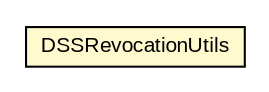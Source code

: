 #!/usr/local/bin/dot
#
# Class diagram 
# Generated by UMLGraph version R5_6-24-gf6e263 (http://www.umlgraph.org/)
#

digraph G {
	edge [fontname="arial",fontsize=10,labelfontname="arial",labelfontsize=10];
	node [fontname="arial",fontsize=10,shape=plaintext];
	nodesep=0.25;
	ranksep=0.5;
	// eu.europa.esig.dss.DSSRevocationUtils
	c300854 [label=<<table title="eu.europa.esig.dss.DSSRevocationUtils" border="0" cellborder="1" cellspacing="0" cellpadding="2" port="p" bgcolor="lemonChiffon" href="./DSSRevocationUtils.html">
		<tr><td><table border="0" cellspacing="0" cellpadding="1">
<tr><td align="center" balign="center"> DSSRevocationUtils </td></tr>
		</table></td></tr>
		</table>>, URL="./DSSRevocationUtils.html", fontname="arial", fontcolor="black", fontsize=10.0];
}

